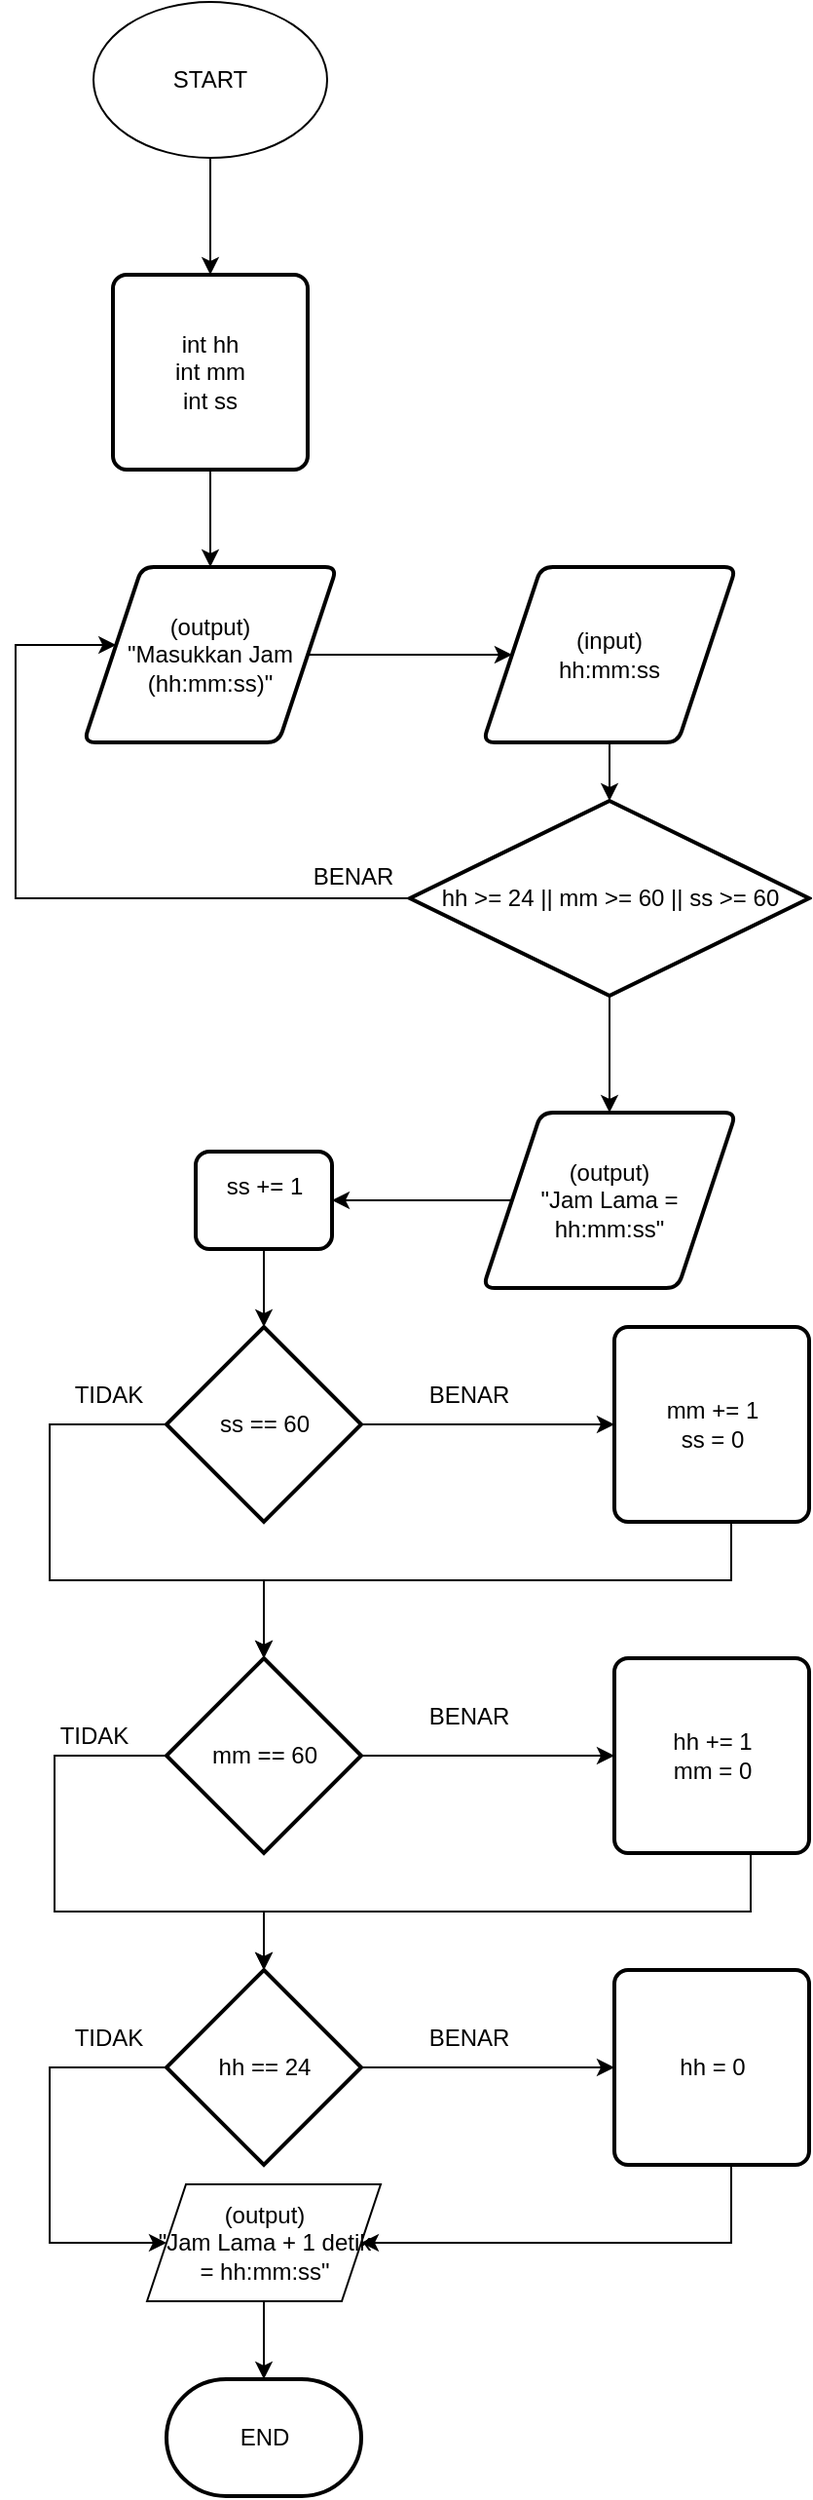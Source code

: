 <mxfile version="15.5.0" type="device"><diagram id="X9YmZ__II-KsB23YuFzx" name="Page-1"><mxGraphModel dx="868" dy="460" grid="1" gridSize="10" guides="1" tooltips="1" connect="1" arrows="1" fold="1" page="1" pageScale="1" pageWidth="1000" pageHeight="1169" math="0" shadow="0"><root><mxCell id="0"/><mxCell id="1" parent="0"/><mxCell id="hRjM0jkB3R4VSlcstP3L-114" style="edgeStyle=orthogonalEdgeStyle;rounded=0;orthogonalLoop=1;jettySize=auto;html=1;" parent="1" source="hRjM0jkB3R4VSlcstP3L-115" target="hRjM0jkB3R4VSlcstP3L-117" edge="1"><mxGeometry relative="1" as="geometry"/></mxCell><mxCell id="hRjM0jkB3R4VSlcstP3L-115" value="START" style="ellipse;whiteSpace=wrap;html=1;" parent="1" vertex="1"><mxGeometry x="850" y="730" width="120" height="80" as="geometry"/></mxCell><mxCell id="hRjM0jkB3R4VSlcstP3L-116" style="edgeStyle=orthogonalEdgeStyle;rounded=0;orthogonalLoop=1;jettySize=auto;html=1;" parent="1" source="hRjM0jkB3R4VSlcstP3L-117" target="hRjM0jkB3R4VSlcstP3L-119" edge="1"><mxGeometry relative="1" as="geometry"/></mxCell><mxCell id="hRjM0jkB3R4VSlcstP3L-117" value="int hh&lt;br&gt;int mm&lt;br&gt;int ss" style="rounded=1;whiteSpace=wrap;html=1;absoluteArcSize=1;arcSize=14;strokeWidth=2;" parent="1" vertex="1"><mxGeometry x="860" y="870" width="100" height="100" as="geometry"/></mxCell><mxCell id="hRjM0jkB3R4VSlcstP3L-118" style="edgeStyle=orthogonalEdgeStyle;rounded=0;orthogonalLoop=1;jettySize=auto;html=1;" parent="1" source="hRjM0jkB3R4VSlcstP3L-119" target="hRjM0jkB3R4VSlcstP3L-121" edge="1"><mxGeometry relative="1" as="geometry"/></mxCell><mxCell id="hRjM0jkB3R4VSlcstP3L-119" value="(output)&lt;br&gt;&quot;Masukkan Jam (hh:mm:ss)&quot;" style="shape=parallelogram;html=1;strokeWidth=2;perimeter=parallelogramPerimeter;whiteSpace=wrap;rounded=1;arcSize=12;size=0.23;" parent="1" vertex="1"><mxGeometry x="845" y="1020" width="130" height="90" as="geometry"/></mxCell><mxCell id="PaAFdR11vG2jaVTzGtPJ-3" value="" style="edgeStyle=orthogonalEdgeStyle;rounded=0;orthogonalLoop=1;jettySize=auto;html=1;" parent="1" source="hRjM0jkB3R4VSlcstP3L-121" target="PaAFdR11vG2jaVTzGtPJ-2" edge="1"><mxGeometry relative="1" as="geometry"/></mxCell><mxCell id="hRjM0jkB3R4VSlcstP3L-121" value="(input)&lt;br&gt;hh:mm:ss" style="shape=parallelogram;html=1;strokeWidth=2;perimeter=parallelogramPerimeter;whiteSpace=wrap;rounded=1;arcSize=12;size=0.23;" parent="1" vertex="1"><mxGeometry x="1050" y="1020" width="130" height="90" as="geometry"/></mxCell><mxCell id="hRjM0jkB3R4VSlcstP3L-122" style="edgeStyle=orthogonalEdgeStyle;rounded=0;orthogonalLoop=1;jettySize=auto;html=1;" parent="1" source="hRjM0jkB3R4VSlcstP3L-123" target="hRjM0jkB3R4VSlcstP3L-128" edge="1"><mxGeometry relative="1" as="geometry"/></mxCell><mxCell id="hRjM0jkB3R4VSlcstP3L-123" value="ss += 1&lt;br&gt;&lt;br&gt;" style="rounded=1;whiteSpace=wrap;html=1;absoluteArcSize=1;arcSize=14;strokeWidth=2;" parent="1" vertex="1"><mxGeometry x="902.5" y="1320" width="70" height="50" as="geometry"/></mxCell><mxCell id="PaAFdR11vG2jaVTzGtPJ-1" value="" style="edgeStyle=orthogonalEdgeStyle;rounded=0;orthogonalLoop=1;jettySize=auto;html=1;" parent="1" source="hRjM0jkB3R4VSlcstP3L-125" target="hRjM0jkB3R4VSlcstP3L-123" edge="1"><mxGeometry relative="1" as="geometry"/></mxCell><mxCell id="hRjM0jkB3R4VSlcstP3L-125" value="(output)&lt;br&gt;&quot;Jam Lama = hh:mm:ss&quot;" style="shape=parallelogram;html=1;strokeWidth=2;perimeter=parallelogramPerimeter;whiteSpace=wrap;rounded=1;arcSize=12;size=0.23;" parent="1" vertex="1"><mxGeometry x="1050" y="1300" width="130" height="90" as="geometry"/></mxCell><mxCell id="hRjM0jkB3R4VSlcstP3L-126" style="edgeStyle=orthogonalEdgeStyle;rounded=0;orthogonalLoop=1;jettySize=auto;html=1;" parent="1" source="hRjM0jkB3R4VSlcstP3L-128" target="hRjM0jkB3R4VSlcstP3L-130" edge="1"><mxGeometry relative="1" as="geometry"/></mxCell><mxCell id="hRjM0jkB3R4VSlcstP3L-127" style="edgeStyle=orthogonalEdgeStyle;rounded=0;orthogonalLoop=1;jettySize=auto;html=1;entryX=0.5;entryY=0;entryDx=0;entryDy=0;entryPerimeter=0;" parent="1" source="hRjM0jkB3R4VSlcstP3L-128" target="hRjM0jkB3R4VSlcstP3L-133" edge="1"><mxGeometry relative="1" as="geometry"><mxPoint x="777.5" y="1600" as="targetPoint"/><Array as="points"><mxPoint x="827.5" y="1460"/><mxPoint x="827.5" y="1540"/><mxPoint x="937.5" y="1540"/></Array></mxGeometry></mxCell><mxCell id="hRjM0jkB3R4VSlcstP3L-128" value="ss == 60" style="strokeWidth=2;html=1;shape=mxgraph.flowchart.decision;whiteSpace=wrap;" parent="1" vertex="1"><mxGeometry x="887.5" y="1410" width="100" height="100" as="geometry"/></mxCell><mxCell id="hRjM0jkB3R4VSlcstP3L-129" style="edgeStyle=orthogonalEdgeStyle;rounded=0;orthogonalLoop=1;jettySize=auto;html=1;entryX=0.5;entryY=0;entryDx=0;entryDy=0;entryPerimeter=0;" parent="1" source="hRjM0jkB3R4VSlcstP3L-130" target="hRjM0jkB3R4VSlcstP3L-133" edge="1"><mxGeometry relative="1" as="geometry"><mxPoint x="937.5" y="1540" as="targetPoint"/><Array as="points"><mxPoint x="1177.5" y="1540"/><mxPoint x="937.5" y="1540"/></Array></mxGeometry></mxCell><mxCell id="hRjM0jkB3R4VSlcstP3L-130" value="mm += 1&lt;br&gt;ss = 0" style="rounded=1;whiteSpace=wrap;html=1;absoluteArcSize=1;arcSize=14;strokeWidth=2;" parent="1" vertex="1"><mxGeometry x="1117.5" y="1410" width="100" height="100" as="geometry"/></mxCell><mxCell id="hRjM0jkB3R4VSlcstP3L-131" style="edgeStyle=orthogonalEdgeStyle;rounded=0;orthogonalLoop=1;jettySize=auto;html=1;entryX=0;entryY=0.5;entryDx=0;entryDy=0;" parent="1" source="hRjM0jkB3R4VSlcstP3L-133" target="hRjM0jkB3R4VSlcstP3L-146" edge="1"><mxGeometry relative="1" as="geometry"/></mxCell><mxCell id="5pSM2qTxWhzuYJ-0GENr-1" style="edgeStyle=orthogonalEdgeStyle;rounded=0;orthogonalLoop=1;jettySize=auto;html=1;entryX=0.5;entryY=0;entryDx=0;entryDy=0;entryPerimeter=0;" edge="1" parent="1" source="hRjM0jkB3R4VSlcstP3L-133" target="hRjM0jkB3R4VSlcstP3L-138"><mxGeometry relative="1" as="geometry"><mxPoint x="840" y="1720" as="targetPoint"/><Array as="points"><mxPoint x="830" y="1630"/><mxPoint x="830" y="1710"/><mxPoint x="938" y="1710"/></Array></mxGeometry></mxCell><mxCell id="hRjM0jkB3R4VSlcstP3L-133" value="mm == 60" style="strokeWidth=2;html=1;shape=mxgraph.flowchart.decision;whiteSpace=wrap;" parent="1" vertex="1"><mxGeometry x="887.5" y="1580" width="100" height="100" as="geometry"/></mxCell><mxCell id="hRjM0jkB3R4VSlcstP3L-134" value="BENAR" style="text;html=1;strokeColor=none;fillColor=none;align=center;verticalAlign=middle;whiteSpace=wrap;rounded=0;" parent="1" vertex="1"><mxGeometry x="1022.5" y="1435" width="40" height="20" as="geometry"/></mxCell><mxCell id="hRjM0jkB3R4VSlcstP3L-135" value="TIDAK" style="text;html=1;strokeColor=none;fillColor=none;align=center;verticalAlign=middle;whiteSpace=wrap;rounded=0;" parent="1" vertex="1"><mxGeometry x="837.5" y="1435" width="40" height="20" as="geometry"/></mxCell><mxCell id="hRjM0jkB3R4VSlcstP3L-136" style="edgeStyle=orthogonalEdgeStyle;rounded=0;orthogonalLoop=1;jettySize=auto;html=1;" parent="1" source="hRjM0jkB3R4VSlcstP3L-138" target="hRjM0jkB3R4VSlcstP3L-140" edge="1"><mxGeometry relative="1" as="geometry"/></mxCell><mxCell id="hRjM0jkB3R4VSlcstP3L-137" style="edgeStyle=orthogonalEdgeStyle;rounded=0;orthogonalLoop=1;jettySize=auto;html=1;entryX=0;entryY=0.5;entryDx=0;entryDy=0;" parent="1" source="hRjM0jkB3R4VSlcstP3L-138" target="hRjM0jkB3R4VSlcstP3L-144" edge="1"><mxGeometry relative="1" as="geometry"><mxPoint x="847.5" y="1910" as="targetPoint"/><Array as="points"><mxPoint x="827.5" y="1790"/><mxPoint x="827.5" y="1880"/></Array></mxGeometry></mxCell><mxCell id="hRjM0jkB3R4VSlcstP3L-138" value="hh == 24" style="strokeWidth=2;html=1;shape=mxgraph.flowchart.decision;whiteSpace=wrap;" parent="1" vertex="1"><mxGeometry x="887.5" y="1740" width="100" height="100" as="geometry"/></mxCell><mxCell id="hRjM0jkB3R4VSlcstP3L-139" style="edgeStyle=orthogonalEdgeStyle;rounded=0;orthogonalLoop=1;jettySize=auto;html=1;entryX=1;entryY=0.5;entryDx=0;entryDy=0;" parent="1" source="hRjM0jkB3R4VSlcstP3L-140" target="hRjM0jkB3R4VSlcstP3L-144" edge="1"><mxGeometry relative="1" as="geometry"><mxPoint x="1007.5" y="1910" as="targetPoint"/><Array as="points"><mxPoint x="1177.5" y="1880"/></Array></mxGeometry></mxCell><mxCell id="hRjM0jkB3R4VSlcstP3L-140" value="hh = 0" style="rounded=1;whiteSpace=wrap;html=1;absoluteArcSize=1;arcSize=14;strokeWidth=2;" parent="1" vertex="1"><mxGeometry x="1117.5" y="1740" width="100" height="100" as="geometry"/></mxCell><mxCell id="hRjM0jkB3R4VSlcstP3L-141" value="BENAR" style="text;html=1;strokeColor=none;fillColor=none;align=center;verticalAlign=middle;whiteSpace=wrap;rounded=0;" parent="1" vertex="1"><mxGeometry x="1022.5" y="1765" width="40" height="20" as="geometry"/></mxCell><mxCell id="hRjM0jkB3R4VSlcstP3L-142" value="TIDAK" style="text;html=1;strokeColor=none;fillColor=none;align=center;verticalAlign=middle;whiteSpace=wrap;rounded=0;" parent="1" vertex="1"><mxGeometry x="837.5" y="1765" width="40" height="20" as="geometry"/></mxCell><mxCell id="hRjM0jkB3R4VSlcstP3L-143" style="edgeStyle=orthogonalEdgeStyle;rounded=0;orthogonalLoop=1;jettySize=auto;html=1;entryX=0.5;entryY=0;entryDx=0;entryDy=0;entryPerimeter=0;" parent="1" source="hRjM0jkB3R4VSlcstP3L-144" target="hRjM0jkB3R4VSlcstP3L-149" edge="1"><mxGeometry relative="1" as="geometry"/></mxCell><mxCell id="hRjM0jkB3R4VSlcstP3L-144" value="(output)&lt;br&gt;&quot;Jam Lama + 1 detik = hh:mm:ss&quot;" style="shape=parallelogram;perimeter=parallelogramPerimeter;whiteSpace=wrap;html=1;fixedSize=1;" parent="1" vertex="1"><mxGeometry x="877.5" y="1850" width="120" height="60" as="geometry"/></mxCell><mxCell id="hRjM0jkB3R4VSlcstP3L-145" style="edgeStyle=orthogonalEdgeStyle;rounded=0;orthogonalLoop=1;jettySize=auto;html=1;entryX=0.5;entryY=0;entryDx=0;entryDy=0;entryPerimeter=0;" parent="1" source="hRjM0jkB3R4VSlcstP3L-146" target="hRjM0jkB3R4VSlcstP3L-138" edge="1"><mxGeometry relative="1" as="geometry"><mxPoint x="937.5" y="1710" as="targetPoint"/><Array as="points"><mxPoint x="1187.5" y="1710"/><mxPoint x="937.5" y="1710"/></Array></mxGeometry></mxCell><mxCell id="hRjM0jkB3R4VSlcstP3L-146" value="hh += 1&lt;br&gt;mm = 0" style="rounded=1;whiteSpace=wrap;html=1;absoluteArcSize=1;arcSize=14;strokeWidth=2;" parent="1" vertex="1"><mxGeometry x="1117.5" y="1580" width="100" height="100" as="geometry"/></mxCell><mxCell id="hRjM0jkB3R4VSlcstP3L-147" value="BENAR" style="text;html=1;strokeColor=none;fillColor=none;align=center;verticalAlign=middle;whiteSpace=wrap;rounded=0;" parent="1" vertex="1"><mxGeometry x="1022.5" y="1600" width="40" height="20" as="geometry"/></mxCell><mxCell id="hRjM0jkB3R4VSlcstP3L-149" value="END" style="strokeWidth=2;html=1;shape=mxgraph.flowchart.terminator;whiteSpace=wrap;" parent="1" vertex="1"><mxGeometry x="887.5" y="1950" width="100" height="60" as="geometry"/></mxCell><mxCell id="PaAFdR11vG2jaVTzGtPJ-4" style="edgeStyle=orthogonalEdgeStyle;rounded=0;orthogonalLoop=1;jettySize=auto;html=1;" parent="1" source="PaAFdR11vG2jaVTzGtPJ-2" target="hRjM0jkB3R4VSlcstP3L-119" edge="1"><mxGeometry relative="1" as="geometry"><mxPoint x="790" y="1060" as="targetPoint"/><Array as="points"><mxPoint x="810" y="1190"/><mxPoint x="810" y="1060"/></Array></mxGeometry></mxCell><mxCell id="PaAFdR11vG2jaVTzGtPJ-6" value="" style="edgeStyle=orthogonalEdgeStyle;rounded=0;orthogonalLoop=1;jettySize=auto;html=1;" parent="1" source="PaAFdR11vG2jaVTzGtPJ-2" target="hRjM0jkB3R4VSlcstP3L-125" edge="1"><mxGeometry relative="1" as="geometry"/></mxCell><mxCell id="PaAFdR11vG2jaVTzGtPJ-2" value="hh &amp;gt;= 24 || mm &amp;gt;= 60 || ss &amp;gt;= 60" style="strokeWidth=2;html=1;shape=mxgraph.flowchart.decision;whiteSpace=wrap;" parent="1" vertex="1"><mxGeometry x="1012.5" y="1140" width="205" height="100" as="geometry"/></mxCell><mxCell id="PaAFdR11vG2jaVTzGtPJ-5" value="BENAR" style="text;html=1;align=center;verticalAlign=middle;resizable=0;points=[];autosize=1;strokeColor=none;fillColor=none;" parent="1" vertex="1"><mxGeometry x="952.5" y="1169" width="60" height="20" as="geometry"/></mxCell><mxCell id="5pSM2qTxWhzuYJ-0GENr-2" value="TIDAK" style="text;html=1;align=center;verticalAlign=middle;resizable=0;points=[];autosize=1;strokeColor=none;fillColor=none;" vertex="1" parent="1"><mxGeometry x="825" y="1610" width="50" height="20" as="geometry"/></mxCell></root></mxGraphModel></diagram></mxfile>